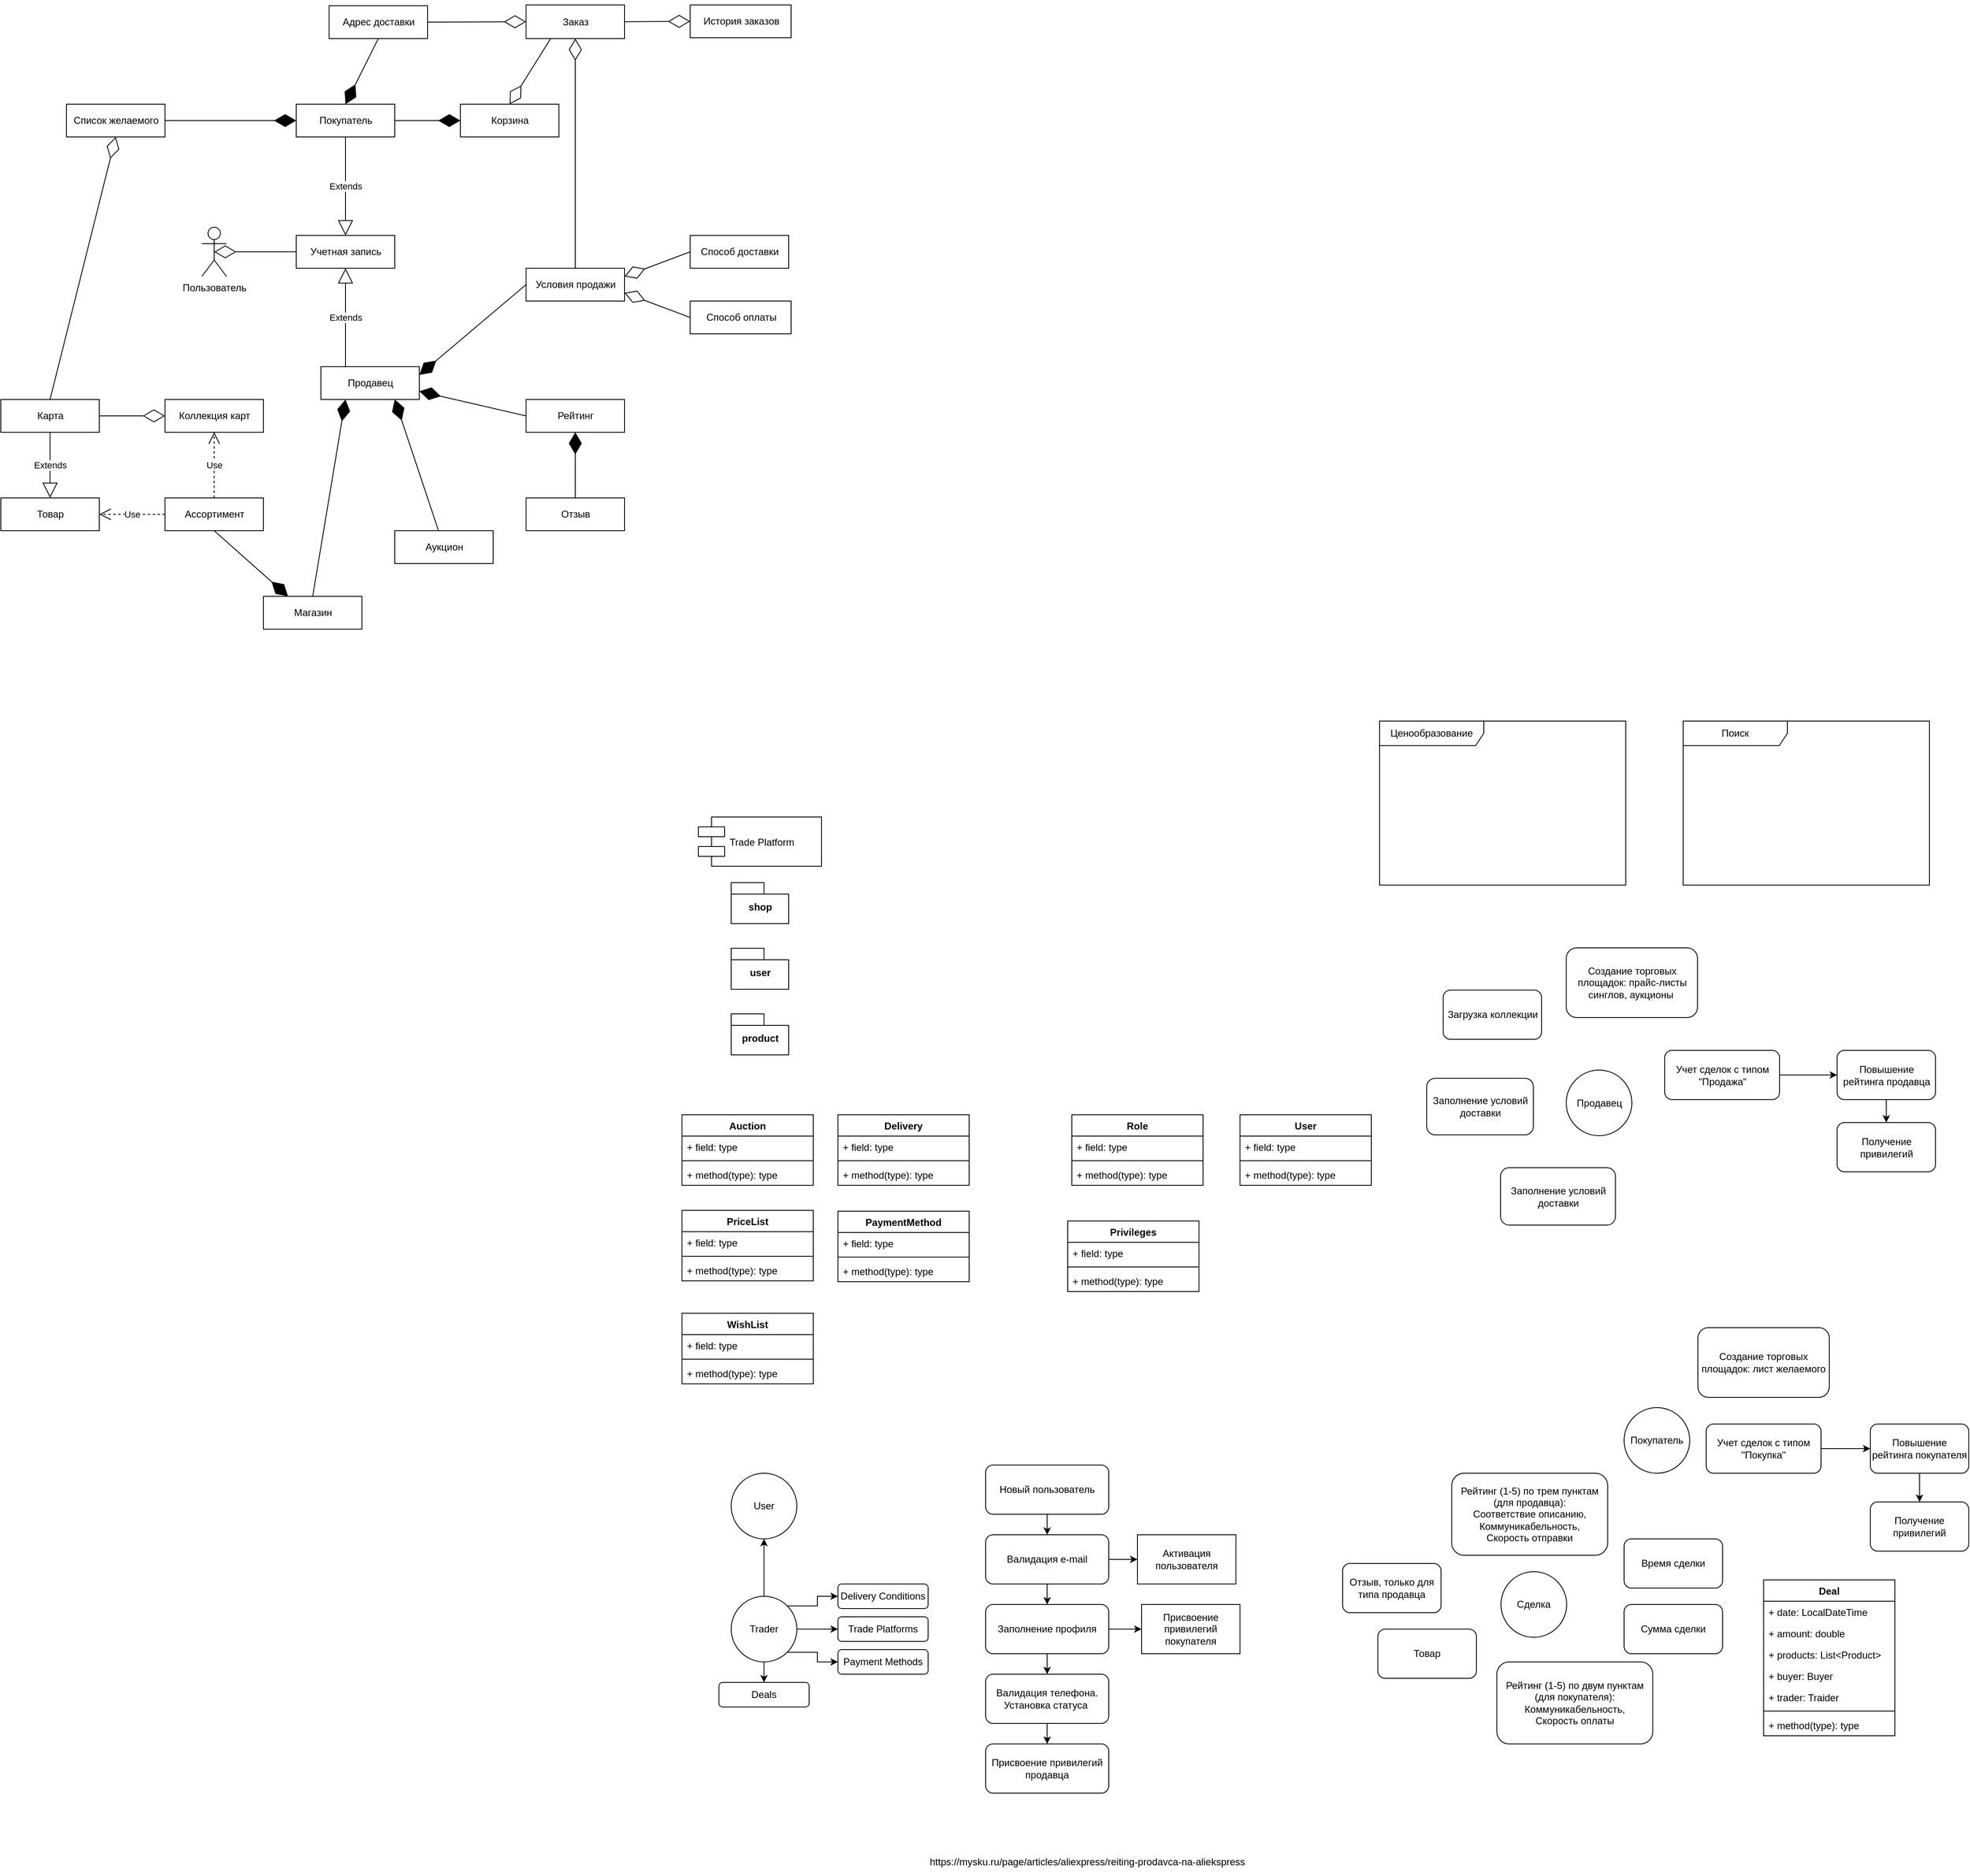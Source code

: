 <mxfile version="12.1.9" type="github" pages="1">
  <diagram id="vM7v3gxjcFjn_N_5kzUM" name="Page-1">
    <mxGraphModel dx="1544" dy="1598" grid="1" gridSize="10" guides="1" tooltips="1" connect="1" arrows="1" fold="1" page="1" pageScale="1" pageWidth="827" pageHeight="1169" math="0" shadow="0">
      <root>
        <mxCell id="0"/>
        <mxCell id="1" parent="0"/>
        <mxCell id="6wiYN5Q8gl2GRwLk0qh4-47" style="edgeStyle=orthogonalEdgeStyle;rounded=0;orthogonalLoop=1;jettySize=auto;html=1;entryX=0.5;entryY=1;entryDx=0;entryDy=0;" parent="1" source="6wiYN5Q8gl2GRwLk0qh4-46" target="6wiYN5Q8gl2GRwLk0qh4-45" edge="1">
          <mxGeometry relative="1" as="geometry"/>
        </mxCell>
        <mxCell id="6wiYN5Q8gl2GRwLk0qh4-53" style="edgeStyle=orthogonalEdgeStyle;rounded=0;orthogonalLoop=1;jettySize=auto;html=1;exitX=1;exitY=0;exitDx=0;exitDy=0;" parent="1" source="6wiYN5Q8gl2GRwLk0qh4-46" target="6wiYN5Q8gl2GRwLk0qh4-50" edge="1">
          <mxGeometry relative="1" as="geometry"/>
        </mxCell>
        <mxCell id="6wiYN5Q8gl2GRwLk0qh4-54" style="edgeStyle=orthogonalEdgeStyle;rounded=0;orthogonalLoop=1;jettySize=auto;html=1;exitX=1;exitY=0.5;exitDx=0;exitDy=0;" parent="1" source="6wiYN5Q8gl2GRwLk0qh4-46" target="6wiYN5Q8gl2GRwLk0qh4-49" edge="1">
          <mxGeometry relative="1" as="geometry"/>
        </mxCell>
        <mxCell id="6wiYN5Q8gl2GRwLk0qh4-55" style="edgeStyle=orthogonalEdgeStyle;rounded=0;orthogonalLoop=1;jettySize=auto;html=1;exitX=1;exitY=1;exitDx=0;exitDy=0;" parent="1" source="6wiYN5Q8gl2GRwLk0qh4-46" target="6wiYN5Q8gl2GRwLk0qh4-51" edge="1">
          <mxGeometry relative="1" as="geometry"/>
        </mxCell>
        <mxCell id="6wiYN5Q8gl2GRwLk0qh4-56" style="edgeStyle=orthogonalEdgeStyle;rounded=0;orthogonalLoop=1;jettySize=auto;html=1;entryX=0.5;entryY=0;entryDx=0;entryDy=0;" parent="1" source="6wiYN5Q8gl2GRwLk0qh4-46" target="6wiYN5Q8gl2GRwLk0qh4-48" edge="1">
          <mxGeometry relative="1" as="geometry"/>
        </mxCell>
        <mxCell id="6wiYN5Q8gl2GRwLk0qh4-46" value="Trader" style="ellipse;whiteSpace=wrap;html=1;aspect=fixed;" parent="1" vertex="1">
          <mxGeometry x="80" y="790" width="80" height="80" as="geometry"/>
        </mxCell>
        <mxCell id="6wiYN5Q8gl2GRwLk0qh4-1" value="Trade Platform" style="shape=component;align=left;spacingLeft=36;" parent="1" vertex="1">
          <mxGeometry x="40" y="-160" width="150" height="60" as="geometry"/>
        </mxCell>
        <mxCell id="6wiYN5Q8gl2GRwLk0qh4-2" value="shop" style="shape=folder;fontStyle=1;spacingTop=10;tabWidth=40;tabHeight=14;tabPosition=left;html=1;" parent="1" vertex="1">
          <mxGeometry x="80" y="-80" width="70" height="50" as="geometry"/>
        </mxCell>
        <mxCell id="6wiYN5Q8gl2GRwLk0qh4-3" value="PriceList" style="swimlane;fontStyle=1;align=center;verticalAlign=top;childLayout=stackLayout;horizontal=1;startSize=26;horizontalStack=0;resizeParent=1;resizeParentMax=0;resizeLast=0;collapsible=1;marginBottom=0;" parent="1" vertex="1">
          <mxGeometry x="20" y="319.5" width="160" height="86" as="geometry"/>
        </mxCell>
        <mxCell id="6wiYN5Q8gl2GRwLk0qh4-4" value="+ field: type" style="text;strokeColor=none;fillColor=none;align=left;verticalAlign=top;spacingLeft=4;spacingRight=4;overflow=hidden;rotatable=0;points=[[0,0.5],[1,0.5]];portConstraint=eastwest;" parent="6wiYN5Q8gl2GRwLk0qh4-3" vertex="1">
          <mxGeometry y="26" width="160" height="26" as="geometry"/>
        </mxCell>
        <mxCell id="6wiYN5Q8gl2GRwLk0qh4-5" value="" style="line;strokeWidth=1;fillColor=none;align=left;verticalAlign=middle;spacingTop=-1;spacingLeft=3;spacingRight=3;rotatable=0;labelPosition=right;points=[];portConstraint=eastwest;" parent="6wiYN5Q8gl2GRwLk0qh4-3" vertex="1">
          <mxGeometry y="52" width="160" height="8" as="geometry"/>
        </mxCell>
        <mxCell id="6wiYN5Q8gl2GRwLk0qh4-6" value="+ method(type): type" style="text;strokeColor=none;fillColor=none;align=left;verticalAlign=top;spacingLeft=4;spacingRight=4;overflow=hidden;rotatable=0;points=[[0,0.5],[1,0.5]];portConstraint=eastwest;" parent="6wiYN5Q8gl2GRwLk0qh4-3" vertex="1">
          <mxGeometry y="60" width="160" height="26" as="geometry"/>
        </mxCell>
        <mxCell id="6wiYN5Q8gl2GRwLk0qh4-7" value="Auction" style="swimlane;fontStyle=1;align=center;verticalAlign=top;childLayout=stackLayout;horizontal=1;startSize=26;horizontalStack=0;resizeParent=1;resizeParentMax=0;resizeLast=0;collapsible=1;marginBottom=0;" parent="1" vertex="1">
          <mxGeometry x="20" y="203" width="160" height="86" as="geometry"/>
        </mxCell>
        <mxCell id="6wiYN5Q8gl2GRwLk0qh4-8" value="+ field: type" style="text;strokeColor=none;fillColor=none;align=left;verticalAlign=top;spacingLeft=4;spacingRight=4;overflow=hidden;rotatable=0;points=[[0,0.5],[1,0.5]];portConstraint=eastwest;" parent="6wiYN5Q8gl2GRwLk0qh4-7" vertex="1">
          <mxGeometry y="26" width="160" height="26" as="geometry"/>
        </mxCell>
        <mxCell id="6wiYN5Q8gl2GRwLk0qh4-9" value="" style="line;strokeWidth=1;fillColor=none;align=left;verticalAlign=middle;spacingTop=-1;spacingLeft=3;spacingRight=3;rotatable=0;labelPosition=right;points=[];portConstraint=eastwest;" parent="6wiYN5Q8gl2GRwLk0qh4-7" vertex="1">
          <mxGeometry y="52" width="160" height="8" as="geometry"/>
        </mxCell>
        <mxCell id="6wiYN5Q8gl2GRwLk0qh4-10" value="+ method(type): type" style="text;strokeColor=none;fillColor=none;align=left;verticalAlign=top;spacingLeft=4;spacingRight=4;overflow=hidden;rotatable=0;points=[[0,0.5],[1,0.5]];portConstraint=eastwest;" parent="6wiYN5Q8gl2GRwLk0qh4-7" vertex="1">
          <mxGeometry y="60" width="160" height="26" as="geometry"/>
        </mxCell>
        <mxCell id="6wiYN5Q8gl2GRwLk0qh4-11" value="Delivery" style="swimlane;fontStyle=1;align=center;verticalAlign=top;childLayout=stackLayout;horizontal=1;startSize=26;horizontalStack=0;resizeParent=1;resizeParentMax=0;resizeLast=0;collapsible=1;marginBottom=0;" parent="1" vertex="1">
          <mxGeometry x="210" y="203" width="160" height="86" as="geometry"/>
        </mxCell>
        <mxCell id="6wiYN5Q8gl2GRwLk0qh4-12" value="+ field: type" style="text;strokeColor=none;fillColor=none;align=left;verticalAlign=top;spacingLeft=4;spacingRight=4;overflow=hidden;rotatable=0;points=[[0,0.5],[1,0.5]];portConstraint=eastwest;" parent="6wiYN5Q8gl2GRwLk0qh4-11" vertex="1">
          <mxGeometry y="26" width="160" height="26" as="geometry"/>
        </mxCell>
        <mxCell id="6wiYN5Q8gl2GRwLk0qh4-13" value="" style="line;strokeWidth=1;fillColor=none;align=left;verticalAlign=middle;spacingTop=-1;spacingLeft=3;spacingRight=3;rotatable=0;labelPosition=right;points=[];portConstraint=eastwest;" parent="6wiYN5Q8gl2GRwLk0qh4-11" vertex="1">
          <mxGeometry y="52" width="160" height="8" as="geometry"/>
        </mxCell>
        <mxCell id="6wiYN5Q8gl2GRwLk0qh4-14" value="+ method(type): type" style="text;strokeColor=none;fillColor=none;align=left;verticalAlign=top;spacingLeft=4;spacingRight=4;overflow=hidden;rotatable=0;points=[[0,0.5],[1,0.5]];portConstraint=eastwest;" parent="6wiYN5Q8gl2GRwLk0qh4-11" vertex="1">
          <mxGeometry y="60" width="160" height="26" as="geometry"/>
        </mxCell>
        <mxCell id="6wiYN5Q8gl2GRwLk0qh4-15" value="user" style="shape=folder;fontStyle=1;spacingTop=10;tabWidth=40;tabHeight=14;tabPosition=left;html=1;" parent="1" vertex="1">
          <mxGeometry x="80" width="70" height="50" as="geometry"/>
        </mxCell>
        <mxCell id="6wiYN5Q8gl2GRwLk0qh4-16" value="Role" style="swimlane;fontStyle=1;align=center;verticalAlign=top;childLayout=stackLayout;horizontal=1;startSize=26;horizontalStack=0;resizeParent=1;resizeParentMax=0;resizeLast=0;collapsible=1;marginBottom=0;" parent="1" vertex="1">
          <mxGeometry x="495" y="203" width="160" height="86" as="geometry"/>
        </mxCell>
        <mxCell id="6wiYN5Q8gl2GRwLk0qh4-17" value="+ field: type" style="text;strokeColor=none;fillColor=none;align=left;verticalAlign=top;spacingLeft=4;spacingRight=4;overflow=hidden;rotatable=0;points=[[0,0.5],[1,0.5]];portConstraint=eastwest;" parent="6wiYN5Q8gl2GRwLk0qh4-16" vertex="1">
          <mxGeometry y="26" width="160" height="26" as="geometry"/>
        </mxCell>
        <mxCell id="6wiYN5Q8gl2GRwLk0qh4-18" value="" style="line;strokeWidth=1;fillColor=none;align=left;verticalAlign=middle;spacingTop=-1;spacingLeft=3;spacingRight=3;rotatable=0;labelPosition=right;points=[];portConstraint=eastwest;" parent="6wiYN5Q8gl2GRwLk0qh4-16" vertex="1">
          <mxGeometry y="52" width="160" height="8" as="geometry"/>
        </mxCell>
        <mxCell id="6wiYN5Q8gl2GRwLk0qh4-19" value="+ method(type): type" style="text;strokeColor=none;fillColor=none;align=left;verticalAlign=top;spacingLeft=4;spacingRight=4;overflow=hidden;rotatable=0;points=[[0,0.5],[1,0.5]];portConstraint=eastwest;" parent="6wiYN5Q8gl2GRwLk0qh4-16" vertex="1">
          <mxGeometry y="60" width="160" height="26" as="geometry"/>
        </mxCell>
        <mxCell id="6wiYN5Q8gl2GRwLk0qh4-20" value="User" style="swimlane;fontStyle=1;align=center;verticalAlign=top;childLayout=stackLayout;horizontal=1;startSize=26;horizontalStack=0;resizeParent=1;resizeParentMax=0;resizeLast=0;collapsible=1;marginBottom=0;" parent="1" vertex="1">
          <mxGeometry x="700" y="203" width="160" height="86" as="geometry"/>
        </mxCell>
        <mxCell id="6wiYN5Q8gl2GRwLk0qh4-21" value="+ field: type" style="text;strokeColor=none;fillColor=none;align=left;verticalAlign=top;spacingLeft=4;spacingRight=4;overflow=hidden;rotatable=0;points=[[0,0.5],[1,0.5]];portConstraint=eastwest;" parent="6wiYN5Q8gl2GRwLk0qh4-20" vertex="1">
          <mxGeometry y="26" width="160" height="26" as="geometry"/>
        </mxCell>
        <mxCell id="6wiYN5Q8gl2GRwLk0qh4-22" value="" style="line;strokeWidth=1;fillColor=none;align=left;verticalAlign=middle;spacingTop=-1;spacingLeft=3;spacingRight=3;rotatable=0;labelPosition=right;points=[];portConstraint=eastwest;" parent="6wiYN5Q8gl2GRwLk0qh4-20" vertex="1">
          <mxGeometry y="52" width="160" height="8" as="geometry"/>
        </mxCell>
        <mxCell id="6wiYN5Q8gl2GRwLk0qh4-23" value="+ method(type): type" style="text;strokeColor=none;fillColor=none;align=left;verticalAlign=top;spacingLeft=4;spacingRight=4;overflow=hidden;rotatable=0;points=[[0,0.5],[1,0.5]];portConstraint=eastwest;" parent="6wiYN5Q8gl2GRwLk0qh4-20" vertex="1">
          <mxGeometry y="60" width="160" height="26" as="geometry"/>
        </mxCell>
        <mxCell id="6wiYN5Q8gl2GRwLk0qh4-27" value="Privileges" style="swimlane;fontStyle=1;align=center;verticalAlign=top;childLayout=stackLayout;horizontal=1;startSize=26;horizontalStack=0;resizeParent=1;resizeParentMax=0;resizeLast=0;collapsible=1;marginBottom=0;" parent="1" vertex="1">
          <mxGeometry x="490" y="332.5" width="160" height="86" as="geometry"/>
        </mxCell>
        <mxCell id="6wiYN5Q8gl2GRwLk0qh4-28" value="+ field: type" style="text;strokeColor=none;fillColor=none;align=left;verticalAlign=top;spacingLeft=4;spacingRight=4;overflow=hidden;rotatable=0;points=[[0,0.5],[1,0.5]];portConstraint=eastwest;" parent="6wiYN5Q8gl2GRwLk0qh4-27" vertex="1">
          <mxGeometry y="26" width="160" height="26" as="geometry"/>
        </mxCell>
        <mxCell id="6wiYN5Q8gl2GRwLk0qh4-29" value="" style="line;strokeWidth=1;fillColor=none;align=left;verticalAlign=middle;spacingTop=-1;spacingLeft=3;spacingRight=3;rotatable=0;labelPosition=right;points=[];portConstraint=eastwest;" parent="6wiYN5Q8gl2GRwLk0qh4-27" vertex="1">
          <mxGeometry y="52" width="160" height="8" as="geometry"/>
        </mxCell>
        <mxCell id="6wiYN5Q8gl2GRwLk0qh4-30" value="+ method(type): type" style="text;strokeColor=none;fillColor=none;align=left;verticalAlign=top;spacingLeft=4;spacingRight=4;overflow=hidden;rotatable=0;points=[[0,0.5],[1,0.5]];portConstraint=eastwest;" parent="6wiYN5Q8gl2GRwLk0qh4-27" vertex="1">
          <mxGeometry y="60" width="160" height="26" as="geometry"/>
        </mxCell>
        <mxCell id="6wiYN5Q8gl2GRwLk0qh4-31" value="product" style="shape=folder;fontStyle=1;spacingTop=10;tabWidth=40;tabHeight=14;tabPosition=left;html=1;" parent="1" vertex="1">
          <mxGeometry x="80" y="80" width="70" height="50" as="geometry"/>
        </mxCell>
        <mxCell id="6wiYN5Q8gl2GRwLk0qh4-32" value="PaymentMethod" style="swimlane;fontStyle=1;align=center;verticalAlign=top;childLayout=stackLayout;horizontal=1;startSize=26;horizontalStack=0;resizeParent=1;resizeParentMax=0;resizeLast=0;collapsible=1;marginBottom=0;" parent="1" vertex="1">
          <mxGeometry x="210" y="320.5" width="160" height="86" as="geometry"/>
        </mxCell>
        <mxCell id="6wiYN5Q8gl2GRwLk0qh4-33" value="+ field: type" style="text;strokeColor=none;fillColor=none;align=left;verticalAlign=top;spacingLeft=4;spacingRight=4;overflow=hidden;rotatable=0;points=[[0,0.5],[1,0.5]];portConstraint=eastwest;" parent="6wiYN5Q8gl2GRwLk0qh4-32" vertex="1">
          <mxGeometry y="26" width="160" height="26" as="geometry"/>
        </mxCell>
        <mxCell id="6wiYN5Q8gl2GRwLk0qh4-34" value="" style="line;strokeWidth=1;fillColor=none;align=left;verticalAlign=middle;spacingTop=-1;spacingLeft=3;spacingRight=3;rotatable=0;labelPosition=right;points=[];portConstraint=eastwest;" parent="6wiYN5Q8gl2GRwLk0qh4-32" vertex="1">
          <mxGeometry y="52" width="160" height="8" as="geometry"/>
        </mxCell>
        <mxCell id="6wiYN5Q8gl2GRwLk0qh4-35" value="+ method(type): type" style="text;strokeColor=none;fillColor=none;align=left;verticalAlign=top;spacingLeft=4;spacingRight=4;overflow=hidden;rotatable=0;points=[[0,0.5],[1,0.5]];portConstraint=eastwest;" parent="6wiYN5Q8gl2GRwLk0qh4-32" vertex="1">
          <mxGeometry y="60" width="160" height="26" as="geometry"/>
        </mxCell>
        <mxCell id="6wiYN5Q8gl2GRwLk0qh4-41" value="WishList" style="swimlane;fontStyle=1;align=center;verticalAlign=top;childLayout=stackLayout;horizontal=1;startSize=26;horizontalStack=0;resizeParent=1;resizeParentMax=0;resizeLast=0;collapsible=1;marginBottom=0;" parent="1" vertex="1">
          <mxGeometry x="20" y="445" width="160" height="86" as="geometry"/>
        </mxCell>
        <mxCell id="6wiYN5Q8gl2GRwLk0qh4-42" value="+ field: type" style="text;strokeColor=none;fillColor=none;align=left;verticalAlign=top;spacingLeft=4;spacingRight=4;overflow=hidden;rotatable=0;points=[[0,0.5],[1,0.5]];portConstraint=eastwest;" parent="6wiYN5Q8gl2GRwLk0qh4-41" vertex="1">
          <mxGeometry y="26" width="160" height="26" as="geometry"/>
        </mxCell>
        <mxCell id="6wiYN5Q8gl2GRwLk0qh4-43" value="" style="line;strokeWidth=1;fillColor=none;align=left;verticalAlign=middle;spacingTop=-1;spacingLeft=3;spacingRight=3;rotatable=0;labelPosition=right;points=[];portConstraint=eastwest;" parent="6wiYN5Q8gl2GRwLk0qh4-41" vertex="1">
          <mxGeometry y="52" width="160" height="8" as="geometry"/>
        </mxCell>
        <mxCell id="6wiYN5Q8gl2GRwLk0qh4-44" value="+ method(type): type" style="text;strokeColor=none;fillColor=none;align=left;verticalAlign=top;spacingLeft=4;spacingRight=4;overflow=hidden;rotatable=0;points=[[0,0.5],[1,0.5]];portConstraint=eastwest;" parent="6wiYN5Q8gl2GRwLk0qh4-41" vertex="1">
          <mxGeometry y="60" width="160" height="26" as="geometry"/>
        </mxCell>
        <mxCell id="6wiYN5Q8gl2GRwLk0qh4-45" value="User" style="ellipse;whiteSpace=wrap;html=1;aspect=fixed;" parent="1" vertex="1">
          <mxGeometry x="80" y="640" width="80" height="80" as="geometry"/>
        </mxCell>
        <mxCell id="6wiYN5Q8gl2GRwLk0qh4-48" value="Deals" style="rounded=1;whiteSpace=wrap;html=1;" parent="1" vertex="1">
          <mxGeometry x="65" y="895" width="110" height="30" as="geometry"/>
        </mxCell>
        <mxCell id="6wiYN5Q8gl2GRwLk0qh4-49" value="Trade Platforms" style="rounded=1;whiteSpace=wrap;html=1;" parent="1" vertex="1">
          <mxGeometry x="210" y="815" width="110" height="30" as="geometry"/>
        </mxCell>
        <mxCell id="6wiYN5Q8gl2GRwLk0qh4-50" value="Delivery Conditions" style="rounded=1;whiteSpace=wrap;html=1;" parent="1" vertex="1">
          <mxGeometry x="210" y="775" width="110" height="30" as="geometry"/>
        </mxCell>
        <mxCell id="6wiYN5Q8gl2GRwLk0qh4-51" value="Payment Methods" style="rounded=1;whiteSpace=wrap;html=1;" parent="1" vertex="1">
          <mxGeometry x="210" y="855" width="110" height="30" as="geometry"/>
        </mxCell>
        <mxCell id="6wiYN5Q8gl2GRwLk0qh4-69" style="edgeStyle=orthogonalEdgeStyle;rounded=0;orthogonalLoop=1;jettySize=auto;html=1;entryX=0.5;entryY=0;entryDx=0;entryDy=0;" parent="1" source="6wiYN5Q8gl2GRwLk0qh4-63" target="6wiYN5Q8gl2GRwLk0qh4-66" edge="1">
          <mxGeometry relative="1" as="geometry"/>
        </mxCell>
        <mxCell id="6wiYN5Q8gl2GRwLk0qh4-63" value="Новый&amp;nbsp;пользователь" style="rounded=1;whiteSpace=wrap;html=1;" parent="1" vertex="1">
          <mxGeometry x="390" y="630" width="150" height="60" as="geometry"/>
        </mxCell>
        <mxCell id="6wiYN5Q8gl2GRwLk0qh4-71" style="edgeStyle=orthogonalEdgeStyle;rounded=0;orthogonalLoop=1;jettySize=auto;html=1;entryX=0.5;entryY=0;entryDx=0;entryDy=0;" parent="1" source="6wiYN5Q8gl2GRwLk0qh4-64" target="6wiYN5Q8gl2GRwLk0qh4-65" edge="1">
          <mxGeometry relative="1" as="geometry"/>
        </mxCell>
        <mxCell id="6wiYN5Q8gl2GRwLk0qh4-75" style="edgeStyle=orthogonalEdgeStyle;rounded=0;orthogonalLoop=1;jettySize=auto;html=1;entryX=0;entryY=0.5;entryDx=0;entryDy=0;" parent="1" source="6wiYN5Q8gl2GRwLk0qh4-64" target="6wiYN5Q8gl2GRwLk0qh4-74" edge="1">
          <mxGeometry relative="1" as="geometry"/>
        </mxCell>
        <mxCell id="6wiYN5Q8gl2GRwLk0qh4-64" value="Заполнение профиля" style="rounded=1;whiteSpace=wrap;html=1;" parent="1" vertex="1">
          <mxGeometry x="390" y="800" width="150" height="60" as="geometry"/>
        </mxCell>
        <mxCell id="6wiYN5Q8gl2GRwLk0qh4-76" style="edgeStyle=orthogonalEdgeStyle;rounded=0;orthogonalLoop=1;jettySize=auto;html=1;entryX=0.5;entryY=0;entryDx=0;entryDy=0;" parent="1" source="6wiYN5Q8gl2GRwLk0qh4-65" target="6wiYN5Q8gl2GRwLk0qh4-72" edge="1">
          <mxGeometry relative="1" as="geometry"/>
        </mxCell>
        <mxCell id="6wiYN5Q8gl2GRwLk0qh4-65" value="Валидация телефона. Установка статуса&amp;nbsp;" style="rounded=1;whiteSpace=wrap;html=1;" parent="1" vertex="1">
          <mxGeometry x="390" y="885" width="150" height="60" as="geometry"/>
        </mxCell>
        <mxCell id="6wiYN5Q8gl2GRwLk0qh4-68" style="edgeStyle=orthogonalEdgeStyle;rounded=0;orthogonalLoop=1;jettySize=auto;html=1;exitX=1;exitY=0.5;exitDx=0;exitDy=0;entryX=0;entryY=0.5;entryDx=0;entryDy=0;" parent="1" source="6wiYN5Q8gl2GRwLk0qh4-66" target="6wiYN5Q8gl2GRwLk0qh4-67" edge="1">
          <mxGeometry relative="1" as="geometry"/>
        </mxCell>
        <mxCell id="6wiYN5Q8gl2GRwLk0qh4-70" style="edgeStyle=orthogonalEdgeStyle;rounded=0;orthogonalLoop=1;jettySize=auto;html=1;entryX=0.5;entryY=0;entryDx=0;entryDy=0;" parent="1" source="6wiYN5Q8gl2GRwLk0qh4-66" target="6wiYN5Q8gl2GRwLk0qh4-64" edge="1">
          <mxGeometry relative="1" as="geometry"/>
        </mxCell>
        <mxCell id="6wiYN5Q8gl2GRwLk0qh4-66" value="Валидация e-mail" style="rounded=1;whiteSpace=wrap;html=1;" parent="1" vertex="1">
          <mxGeometry x="390" y="715" width="150" height="60" as="geometry"/>
        </mxCell>
        <mxCell id="6wiYN5Q8gl2GRwLk0qh4-67" value="Активация пользователя" style="rounded=0;whiteSpace=wrap;html=1;" parent="1" vertex="1">
          <mxGeometry x="575" y="715" width="120" height="60" as="geometry"/>
        </mxCell>
        <mxCell id="6wiYN5Q8gl2GRwLk0qh4-72" value="Присвоение привилегий продавца" style="rounded=1;whiteSpace=wrap;html=1;" parent="1" vertex="1">
          <mxGeometry x="390" y="970" width="150" height="60" as="geometry"/>
        </mxCell>
        <mxCell id="6wiYN5Q8gl2GRwLk0qh4-74" value="&lt;span style=&quot;white-space: normal&quot;&gt;Присвоение привилегий покупателя&lt;/span&gt;" style="rounded=0;whiteSpace=wrap;html=1;" parent="1" vertex="1">
          <mxGeometry x="580" y="800" width="120" height="60" as="geometry"/>
        </mxCell>
        <mxCell id="6wiYN5Q8gl2GRwLk0qh4-78" value="Создание торговых площадок: прайс-листы синглов, аукционы&amp;nbsp;" style="rounded=1;whiteSpace=wrap;html=1;" parent="1" vertex="1">
          <mxGeometry x="1097.5" y="-0.5" width="160" height="85" as="geometry"/>
        </mxCell>
        <mxCell id="6wiYN5Q8gl2GRwLk0qh4-79" value="Загрузка коллекции" style="rounded=1;whiteSpace=wrap;html=1;" parent="1" vertex="1">
          <mxGeometry x="947.5" y="51" width="120" height="60" as="geometry"/>
        </mxCell>
        <mxCell id="6wiYN5Q8gl2GRwLk0qh4-82" style="edgeStyle=orthogonalEdgeStyle;rounded=0;orthogonalLoop=1;jettySize=auto;html=1;entryX=0;entryY=0.5;entryDx=0;entryDy=0;" parent="1" source="6wiYN5Q8gl2GRwLk0qh4-80" target="6wiYN5Q8gl2GRwLk0qh4-81" edge="1">
          <mxGeometry relative="1" as="geometry"/>
        </mxCell>
        <mxCell id="6wiYN5Q8gl2GRwLk0qh4-80" value="Учет сделок с типом &quot;Продажа&quot;" style="rounded=1;whiteSpace=wrap;html=1;" parent="1" vertex="1">
          <mxGeometry x="1217.5" y="124.5" width="140" height="60" as="geometry"/>
        </mxCell>
        <mxCell id="6wiYN5Q8gl2GRwLk0qh4-93" style="edgeStyle=orthogonalEdgeStyle;rounded=0;orthogonalLoop=1;jettySize=auto;html=1;entryX=0.5;entryY=0;entryDx=0;entryDy=0;" parent="1" source="6wiYN5Q8gl2GRwLk0qh4-81" target="6wiYN5Q8gl2GRwLk0qh4-91" edge="1">
          <mxGeometry relative="1" as="geometry"/>
        </mxCell>
        <mxCell id="6wiYN5Q8gl2GRwLk0qh4-81" value="Повышение рейтинга продавца" style="rounded=1;whiteSpace=wrap;html=1;" parent="1" vertex="1">
          <mxGeometry x="1427.5" y="124.5" width="120" height="60" as="geometry"/>
        </mxCell>
        <mxCell id="6wiYN5Q8gl2GRwLk0qh4-83" value="Заполнение условий доставки" style="rounded=1;whiteSpace=wrap;html=1;" parent="1" vertex="1">
          <mxGeometry x="927.5" y="158.5" width="130" height="69" as="geometry"/>
        </mxCell>
        <mxCell id="6wiYN5Q8gl2GRwLk0qh4-84" value="Заполнение условий доставки" style="rounded=1;whiteSpace=wrap;html=1;" parent="1" vertex="1">
          <mxGeometry x="1017.5" y="267.5" width="140" height="70" as="geometry"/>
        </mxCell>
        <mxCell id="6wiYN5Q8gl2GRwLk0qh4-85" value="&lt;span style=&quot;white-space: normal&quot;&gt;Продавец&lt;/span&gt;" style="ellipse;whiteSpace=wrap;html=1;aspect=fixed;" parent="1" vertex="1">
          <mxGeometry x="1097.5" y="148.5" width="80" height="80" as="geometry"/>
        </mxCell>
        <mxCell id="6wiYN5Q8gl2GRwLk0qh4-86" value="Покупатель" style="ellipse;whiteSpace=wrap;html=1;aspect=fixed;" parent="1" vertex="1">
          <mxGeometry x="1168" y="560" width="80" height="80" as="geometry"/>
        </mxCell>
        <mxCell id="6wiYN5Q8gl2GRwLk0qh4-87" value="Создание торговых площадок: лист желаемого" style="rounded=1;whiteSpace=wrap;html=1;" parent="1" vertex="1">
          <mxGeometry x="1258" y="462.5" width="160" height="85" as="geometry"/>
        </mxCell>
        <mxCell id="6wiYN5Q8gl2GRwLk0qh4-90" style="edgeStyle=orthogonalEdgeStyle;rounded=0;orthogonalLoop=1;jettySize=auto;html=1;entryX=0;entryY=0.5;entryDx=0;entryDy=0;" parent="1" source="6wiYN5Q8gl2GRwLk0qh4-88" target="6wiYN5Q8gl2GRwLk0qh4-89" edge="1">
          <mxGeometry relative="1" as="geometry"/>
        </mxCell>
        <mxCell id="6wiYN5Q8gl2GRwLk0qh4-88" value="Учет сделок с типом &quot;Покупка&quot;" style="rounded=1;whiteSpace=wrap;html=1;" parent="1" vertex="1">
          <mxGeometry x="1268" y="580" width="140" height="60" as="geometry"/>
        </mxCell>
        <mxCell id="6wiYN5Q8gl2GRwLk0qh4-94" style="edgeStyle=orthogonalEdgeStyle;rounded=0;orthogonalLoop=1;jettySize=auto;html=1;entryX=0.5;entryY=0;entryDx=0;entryDy=0;" parent="1" source="6wiYN5Q8gl2GRwLk0qh4-89" target="6wiYN5Q8gl2GRwLk0qh4-92" edge="1">
          <mxGeometry relative="1" as="geometry"/>
        </mxCell>
        <mxCell id="6wiYN5Q8gl2GRwLk0qh4-89" value="Повышение рейтинга покупателя" style="rounded=1;whiteSpace=wrap;html=1;" parent="1" vertex="1">
          <mxGeometry x="1468" y="580" width="120" height="60" as="geometry"/>
        </mxCell>
        <mxCell id="6wiYN5Q8gl2GRwLk0qh4-91" value="Получение привилегий" style="rounded=1;whiteSpace=wrap;html=1;" parent="1" vertex="1">
          <mxGeometry x="1427.5" y="212.5" width="120" height="60" as="geometry"/>
        </mxCell>
        <mxCell id="6wiYN5Q8gl2GRwLk0qh4-92" value="Получение привилегий" style="rounded=1;whiteSpace=wrap;html=1;" parent="1" vertex="1">
          <mxGeometry x="1468" y="675" width="120" height="60" as="geometry"/>
        </mxCell>
        <mxCell id="6wiYN5Q8gl2GRwLk0qh4-99" value="Сделка" style="ellipse;whiteSpace=wrap;html=1;aspect=fixed;" parent="1" vertex="1">
          <mxGeometry x="1018" y="760" width="80" height="80" as="geometry"/>
        </mxCell>
        <mxCell id="6wiYN5Q8gl2GRwLk0qh4-100" value="Рейтинг (1-5) по трем пунктам&lt;br&gt;(для продавца):&lt;br&gt;Соответствие описанию,&lt;br&gt;Коммуникабельность,&lt;br&gt;Скорость отправки" style="rounded=1;whiteSpace=wrap;html=1;" parent="1" vertex="1">
          <mxGeometry x="958" y="640" width="190" height="100" as="geometry"/>
        </mxCell>
        <mxCell id="6wiYN5Q8gl2GRwLk0qh4-101" value="Время сделки" style="rounded=1;whiteSpace=wrap;html=1;" parent="1" vertex="1">
          <mxGeometry x="1168" y="720" width="120" height="60" as="geometry"/>
        </mxCell>
        <mxCell id="6wiYN5Q8gl2GRwLk0qh4-102" value="Сумма сделки" style="rounded=1;whiteSpace=wrap;html=1;" parent="1" vertex="1">
          <mxGeometry x="1168" y="800" width="120" height="60" as="geometry"/>
        </mxCell>
        <mxCell id="6wiYN5Q8gl2GRwLk0qh4-104" value="Рейтинг (1-5) по двум пунктам (для покупателя):&lt;br&gt;Коммуникабельность,&lt;br&gt;Скорость оплаты" style="rounded=1;whiteSpace=wrap;html=1;" parent="1" vertex="1">
          <mxGeometry x="1013" y="870" width="190" height="100" as="geometry"/>
        </mxCell>
        <UserObject label="https://mysku.ru/page/articles/aliexpress/reiting-prodavca-na-aliekspress" link="https://mysku.ru/page/articles/aliexpress/reiting-prodavca-na-aliekspress" id="6wiYN5Q8gl2GRwLk0qh4-105">
          <mxCell style="text;html=1;" parent="1" vertex="1">
            <mxGeometry x="320" y="1100" width="410" height="30" as="geometry"/>
          </mxCell>
        </UserObject>
        <mxCell id="6wiYN5Q8gl2GRwLk0qh4-107" value="Отзыв, только для типа продавца" style="rounded=1;whiteSpace=wrap;html=1;" parent="1" vertex="1">
          <mxGeometry x="825" y="750" width="120" height="60" as="geometry"/>
        </mxCell>
        <mxCell id="6wiYN5Q8gl2GRwLk0qh4-119" value="Deal" style="swimlane;fontStyle=1;align=center;verticalAlign=top;childLayout=stackLayout;horizontal=1;startSize=26;horizontalStack=0;resizeParent=1;resizeParentMax=0;resizeLast=0;collapsible=1;marginBottom=0;" parent="1" vertex="1">
          <mxGeometry x="1338" y="770" width="160" height="190" as="geometry"/>
        </mxCell>
        <mxCell id="6wiYN5Q8gl2GRwLk0qh4-120" value="+ date: LocalDateTime" style="text;strokeColor=none;fillColor=none;align=left;verticalAlign=top;spacingLeft=4;spacingRight=4;overflow=hidden;rotatable=0;points=[[0,0.5],[1,0.5]];portConstraint=eastwest;" parent="6wiYN5Q8gl2GRwLk0qh4-119" vertex="1">
          <mxGeometry y="26" width="160" height="26" as="geometry"/>
        </mxCell>
        <mxCell id="6wiYN5Q8gl2GRwLk0qh4-126" value="+ amount: double" style="text;strokeColor=none;fillColor=none;align=left;verticalAlign=top;spacingLeft=4;spacingRight=4;overflow=hidden;rotatable=0;points=[[0,0.5],[1,0.5]];portConstraint=eastwest;" parent="6wiYN5Q8gl2GRwLk0qh4-119" vertex="1">
          <mxGeometry y="52" width="160" height="26" as="geometry"/>
        </mxCell>
        <mxCell id="6wiYN5Q8gl2GRwLk0qh4-125" value="+ products: List&lt;Product&gt;" style="text;strokeColor=none;fillColor=none;align=left;verticalAlign=top;spacingLeft=4;spacingRight=4;overflow=hidden;rotatable=0;points=[[0,0.5],[1,0.5]];portConstraint=eastwest;" parent="6wiYN5Q8gl2GRwLk0qh4-119" vertex="1">
          <mxGeometry y="78" width="160" height="26" as="geometry"/>
        </mxCell>
        <mxCell id="6wiYN5Q8gl2GRwLk0qh4-132" value="+ buyer: Buyer" style="text;strokeColor=none;fillColor=none;align=left;verticalAlign=top;spacingLeft=4;spacingRight=4;overflow=hidden;rotatable=0;points=[[0,0.5],[1,0.5]];portConstraint=eastwest;" parent="6wiYN5Q8gl2GRwLk0qh4-119" vertex="1">
          <mxGeometry y="104" width="160" height="26" as="geometry"/>
        </mxCell>
        <mxCell id="6wiYN5Q8gl2GRwLk0qh4-131" value="+ trader: Traider" style="text;strokeColor=none;fillColor=none;align=left;verticalAlign=top;spacingLeft=4;spacingRight=4;overflow=hidden;rotatable=0;points=[[0,0.5],[1,0.5]];portConstraint=eastwest;" parent="6wiYN5Q8gl2GRwLk0qh4-119" vertex="1">
          <mxGeometry y="130" width="160" height="26" as="geometry"/>
        </mxCell>
        <mxCell id="6wiYN5Q8gl2GRwLk0qh4-121" value="" style="line;strokeWidth=1;fillColor=none;align=left;verticalAlign=middle;spacingTop=-1;spacingLeft=3;spacingRight=3;rotatable=0;labelPosition=right;points=[];portConstraint=eastwest;" parent="6wiYN5Q8gl2GRwLk0qh4-119" vertex="1">
          <mxGeometry y="156" width="160" height="8" as="geometry"/>
        </mxCell>
        <mxCell id="6wiYN5Q8gl2GRwLk0qh4-122" value="+ method(type): type" style="text;strokeColor=none;fillColor=none;align=left;verticalAlign=top;spacingLeft=4;spacingRight=4;overflow=hidden;rotatable=0;points=[[0,0.5],[1,0.5]];portConstraint=eastwest;" parent="6wiYN5Q8gl2GRwLk0qh4-119" vertex="1">
          <mxGeometry y="164" width="160" height="26" as="geometry"/>
        </mxCell>
        <mxCell id="6wiYN5Q8gl2GRwLk0qh4-130" value="Товар" style="rounded=1;whiteSpace=wrap;html=1;" parent="1" vertex="1">
          <mxGeometry x="868" y="830" width="120" height="60" as="geometry"/>
        </mxCell>
        <mxCell id="bihAvSJTtZpJmnDp6-8L-22" value="Ценообразование" style="shape=umlFrame;whiteSpace=wrap;html=1;width=127;height=30;" vertex="1" parent="1">
          <mxGeometry x="870" y="-277" width="300" height="200" as="geometry"/>
        </mxCell>
        <mxCell id="bihAvSJTtZpJmnDp6-8L-23" value="Поиск" style="shape=umlFrame;whiteSpace=wrap;html=1;width=127;height=30;" vertex="1" parent="1">
          <mxGeometry x="1240" y="-277" width="300" height="200" as="geometry"/>
        </mxCell>
        <mxCell id="bihAvSJTtZpJmnDp6-8L-56" value="" style="group;container=1;" vertex="1" connectable="0" parent="1">
          <mxGeometry x="-810" y="-1150" width="963" height="761" as="geometry">
            <mxRectangle x="-810" y="-1150" width="50" height="40" as="alternateBounds"/>
          </mxGeometry>
        </mxCell>
        <mxCell id="bihAvSJTtZpJmnDp6-8L-1" value="Учетная запись" style="html=1;" vertex="1" parent="bihAvSJTtZpJmnDp6-8L-56">
          <mxGeometry x="360" y="281" width="120" height="40" as="geometry"/>
        </mxCell>
        <mxCell id="bihAvSJTtZpJmnDp6-8L-2" value="Пользователь" style="shape=umlActor;verticalLabelPosition=bottom;labelBackgroundColor=#ffffff;verticalAlign=top;html=1;" vertex="1" parent="bihAvSJTtZpJmnDp6-8L-56">
          <mxGeometry x="245" y="271" width="30" height="60" as="geometry"/>
        </mxCell>
        <mxCell id="bihAvSJTtZpJmnDp6-8L-6" value="Продавец" style="html=1;" vertex="1" parent="bihAvSJTtZpJmnDp6-8L-56">
          <mxGeometry x="390" y="441" width="120" height="40" as="geometry"/>
        </mxCell>
        <mxCell id="bihAvSJTtZpJmnDp6-8L-7" value="Покупатель" style="html=1;" vertex="1" parent="bihAvSJTtZpJmnDp6-8L-56">
          <mxGeometry x="360" y="121" width="120" height="40" as="geometry"/>
        </mxCell>
        <mxCell id="bihAvSJTtZpJmnDp6-8L-8" value="Магазин" style="html=1;" vertex="1" parent="bihAvSJTtZpJmnDp6-8L-56">
          <mxGeometry x="320" y="721" width="120" height="40" as="geometry"/>
        </mxCell>
        <mxCell id="bihAvSJTtZpJmnDp6-8L-9" value="Аукцион" style="html=1;" vertex="1" parent="bihAvSJTtZpJmnDp6-8L-56">
          <mxGeometry x="480" y="641" width="120" height="40" as="geometry"/>
        </mxCell>
        <mxCell id="bihAvSJTtZpJmnDp6-8L-10" value="Рейтинг" style="html=1;" vertex="1" parent="bihAvSJTtZpJmnDp6-8L-56">
          <mxGeometry x="640" y="481" width="120" height="40" as="geometry"/>
        </mxCell>
        <mxCell id="bihAvSJTtZpJmnDp6-8L-11" value="Отзыв" style="html=1;" vertex="1" parent="bihAvSJTtZpJmnDp6-8L-56">
          <mxGeometry x="640" y="601" width="120" height="40" as="geometry"/>
        </mxCell>
        <mxCell id="bihAvSJTtZpJmnDp6-8L-12" value="Условия продажи" style="html=1;" vertex="1" parent="bihAvSJTtZpJmnDp6-8L-56">
          <mxGeometry x="640" y="321" width="120" height="40" as="geometry"/>
        </mxCell>
        <mxCell id="bihAvSJTtZpJmnDp6-8L-13" value="Коллекция карт" style="html=1;" vertex="1" parent="bihAvSJTtZpJmnDp6-8L-56">
          <mxGeometry x="200" y="481" width="120" height="40" as="geometry"/>
        </mxCell>
        <mxCell id="bihAvSJTtZpJmnDp6-8L-14" value="Ассортимент" style="html=1;" vertex="1" parent="bihAvSJTtZpJmnDp6-8L-56">
          <mxGeometry x="200" y="601" width="120" height="40" as="geometry"/>
        </mxCell>
        <mxCell id="bihAvSJTtZpJmnDp6-8L-15" value="Карта" style="html=1;" vertex="1" parent="bihAvSJTtZpJmnDp6-8L-56">
          <mxGeometry y="481" width="120" height="40" as="geometry"/>
        </mxCell>
        <mxCell id="bihAvSJTtZpJmnDp6-8L-16" value="Товар" style="html=1;" vertex="1" parent="bihAvSJTtZpJmnDp6-8L-56">
          <mxGeometry y="601" width="120" height="40" as="geometry"/>
        </mxCell>
        <mxCell id="bihAvSJTtZpJmnDp6-8L-17" value="Список желаемого" style="html=1;" vertex="1" parent="bihAvSJTtZpJmnDp6-8L-56">
          <mxGeometry x="80" y="121" width="120" height="40" as="geometry"/>
        </mxCell>
        <mxCell id="bihAvSJTtZpJmnDp6-8L-18" value="Адрес доставки" style="html=1;" vertex="1" parent="bihAvSJTtZpJmnDp6-8L-56">
          <mxGeometry x="400" y="1" width="120" height="40" as="geometry"/>
        </mxCell>
        <mxCell id="bihAvSJTtZpJmnDp6-8L-19" value="Заказ" style="html=1;" vertex="1" parent="bihAvSJTtZpJmnDp6-8L-56">
          <mxGeometry x="640" width="120" height="41" as="geometry"/>
        </mxCell>
        <mxCell id="bihAvSJTtZpJmnDp6-8L-20" value="История заказов" style="html=1;" vertex="1" parent="bihAvSJTtZpJmnDp6-8L-56">
          <mxGeometry x="840" width="123" height="40" as="geometry"/>
        </mxCell>
        <mxCell id="bihAvSJTtZpJmnDp6-8L-21" value="Способ оплаты" style="html=1;" vertex="1" parent="bihAvSJTtZpJmnDp6-8L-56">
          <mxGeometry x="840" y="361" width="123" height="40" as="geometry"/>
        </mxCell>
        <mxCell id="bihAvSJTtZpJmnDp6-8L-26" value="Extends" style="endArrow=block;endSize=16;endFill=0;html=1;exitX=0.5;exitY=1;exitDx=0;exitDy=0;" edge="1" parent="bihAvSJTtZpJmnDp6-8L-56" source="bihAvSJTtZpJmnDp6-8L-15" target="bihAvSJTtZpJmnDp6-8L-16">
          <mxGeometry width="160" relative="1" as="geometry">
            <mxPoint x="120" y="581" as="sourcePoint"/>
            <mxPoint x="280" y="581" as="targetPoint"/>
          </mxGeometry>
        </mxCell>
        <mxCell id="bihAvSJTtZpJmnDp6-8L-27" value="" style="endArrow=diamondThin;endFill=0;endSize=24;html=1;exitX=1;exitY=0.5;exitDx=0;exitDy=0;entryX=0;entryY=0.5;entryDx=0;entryDy=0;" edge="1" parent="bihAvSJTtZpJmnDp6-8L-56" source="bihAvSJTtZpJmnDp6-8L-15" target="bihAvSJTtZpJmnDp6-8L-13">
          <mxGeometry width="160" relative="1" as="geometry">
            <mxPoint x="240" y="381" as="sourcePoint"/>
            <mxPoint x="320" y="381" as="targetPoint"/>
          </mxGeometry>
        </mxCell>
        <mxCell id="bihAvSJTtZpJmnDp6-8L-28" value="" style="endArrow=diamondThin;endFill=0;endSize=24;html=1;entryX=0.5;entryY=1;entryDx=0;entryDy=0;exitX=0.5;exitY=0;exitDx=0;exitDy=0;" edge="1" parent="bihAvSJTtZpJmnDp6-8L-56" source="bihAvSJTtZpJmnDp6-8L-12" target="bihAvSJTtZpJmnDp6-8L-19">
          <mxGeometry width="160" relative="1" as="geometry">
            <mxPoint x="957" y="301" as="sourcePoint"/>
            <mxPoint x="1117" y="301" as="targetPoint"/>
          </mxGeometry>
        </mxCell>
        <mxCell id="bihAvSJTtZpJmnDp6-8L-29" value="Корзина" style="html=1;" vertex="1" parent="bihAvSJTtZpJmnDp6-8L-56">
          <mxGeometry x="560" y="121" width="120" height="40" as="geometry"/>
        </mxCell>
        <mxCell id="bihAvSJTtZpJmnDp6-8L-30" value="" style="endArrow=diamondThin;endFill=0;endSize=24;html=1;entryX=0.5;entryY=0;entryDx=0;entryDy=0;exitX=0.25;exitY=1;exitDx=0;exitDy=0;" edge="1" parent="bihAvSJTtZpJmnDp6-8L-56" source="bihAvSJTtZpJmnDp6-8L-19" target="bihAvSJTtZpJmnDp6-8L-29">
          <mxGeometry width="160" relative="1" as="geometry">
            <mxPoint x="907" y="191" as="sourcePoint"/>
            <mxPoint x="1167" y="161" as="targetPoint"/>
          </mxGeometry>
        </mxCell>
        <mxCell id="bihAvSJTtZpJmnDp6-8L-31" value="" style="endArrow=diamondThin;endFill=0;endSize=24;html=1;entryX=0;entryY=0.5;entryDx=0;entryDy=0;exitX=1;exitY=0.5;exitDx=0;exitDy=0;" edge="1" parent="bihAvSJTtZpJmnDp6-8L-56" source="bihAvSJTtZpJmnDp6-8L-19" target="bihAvSJTtZpJmnDp6-8L-20">
          <mxGeometry width="160" relative="1" as="geometry">
            <mxPoint x="917" y="181" as="sourcePoint"/>
            <mxPoint x="1167" y="191" as="targetPoint"/>
          </mxGeometry>
        </mxCell>
        <mxCell id="bihAvSJTtZpJmnDp6-8L-32" value="Способ доставки" style="html=1;" vertex="1" parent="bihAvSJTtZpJmnDp6-8L-56">
          <mxGeometry x="840" y="281" width="120" height="40" as="geometry"/>
        </mxCell>
        <mxCell id="bihAvSJTtZpJmnDp6-8L-33" value="" style="endArrow=diamondThin;endFill=0;endSize=24;html=1;exitX=0;exitY=0.5;exitDx=0;exitDy=0;entryX=1;entryY=0.25;entryDx=0;entryDy=0;" edge="1" parent="bihAvSJTtZpJmnDp6-8L-56" source="bihAvSJTtZpJmnDp6-8L-32" target="bihAvSJTtZpJmnDp6-8L-12">
          <mxGeometry width="160" relative="1" as="geometry">
            <mxPoint x="830" y="311" as="sourcePoint"/>
            <mxPoint x="990" y="311" as="targetPoint"/>
          </mxGeometry>
        </mxCell>
        <mxCell id="bihAvSJTtZpJmnDp6-8L-34" value="" style="endArrow=diamondThin;endFill=0;endSize=24;html=1;exitX=0;exitY=0.5;exitDx=0;exitDy=0;entryX=1;entryY=0.75;entryDx=0;entryDy=0;" edge="1" parent="bihAvSJTtZpJmnDp6-8L-56" source="bihAvSJTtZpJmnDp6-8L-21" target="bihAvSJTtZpJmnDp6-8L-12">
          <mxGeometry width="160" relative="1" as="geometry">
            <mxPoint x="870" y="271" as="sourcePoint"/>
            <mxPoint x="1030" y="271" as="targetPoint"/>
          </mxGeometry>
        </mxCell>
        <mxCell id="bihAvSJTtZpJmnDp6-8L-35" value="" style="endArrow=diamondThin;endFill=1;endSize=24;html=1;entryX=1;entryY=0.25;entryDx=0;entryDy=0;exitX=0;exitY=0.5;exitDx=0;exitDy=0;" edge="1" parent="bihAvSJTtZpJmnDp6-8L-56" source="bihAvSJTtZpJmnDp6-8L-12" target="bihAvSJTtZpJmnDp6-8L-6">
          <mxGeometry width="160" relative="1" as="geometry">
            <mxPoint x="550" y="241" as="sourcePoint"/>
            <mxPoint x="710" y="241" as="targetPoint"/>
          </mxGeometry>
        </mxCell>
        <mxCell id="bihAvSJTtZpJmnDp6-8L-36" value="" style="endArrow=diamondThin;endFill=1;endSize=24;html=1;entryX=0.5;entryY=0;entryDx=0;entryDy=0;exitX=0.5;exitY=1;exitDx=0;exitDy=0;" edge="1" parent="bihAvSJTtZpJmnDp6-8L-56" source="bihAvSJTtZpJmnDp6-8L-18" target="bihAvSJTtZpJmnDp6-8L-7">
          <mxGeometry width="160" relative="1" as="geometry">
            <mxPoint x="380" y="141" as="sourcePoint"/>
            <mxPoint x="540" y="141" as="targetPoint"/>
          </mxGeometry>
        </mxCell>
        <mxCell id="bihAvSJTtZpJmnDp6-8L-37" value="" style="endArrow=diamondThin;endFill=0;endSize=24;html=1;entryX=0.5;entryY=1;entryDx=0;entryDy=0;exitX=0.5;exitY=0;exitDx=0;exitDy=0;" edge="1" parent="bihAvSJTtZpJmnDp6-8L-56" source="bihAvSJTtZpJmnDp6-8L-15" target="bihAvSJTtZpJmnDp6-8L-17">
          <mxGeometry width="160" relative="1" as="geometry">
            <mxPoint x="90" y="251" as="sourcePoint"/>
            <mxPoint x="250" y="251" as="targetPoint"/>
          </mxGeometry>
        </mxCell>
        <mxCell id="bihAvSJTtZpJmnDp6-8L-38" value="" style="endArrow=diamondThin;endFill=1;endSize=24;html=1;exitX=1;exitY=0.5;exitDx=0;exitDy=0;entryX=0;entryY=0.5;entryDx=0;entryDy=0;" edge="1" parent="bihAvSJTtZpJmnDp6-8L-56" source="bihAvSJTtZpJmnDp6-8L-17" target="bihAvSJTtZpJmnDp6-8L-7">
          <mxGeometry width="160" relative="1" as="geometry">
            <mxPoint x="250" y="141" as="sourcePoint"/>
            <mxPoint x="410" y="141" as="targetPoint"/>
          </mxGeometry>
        </mxCell>
        <mxCell id="bihAvSJTtZpJmnDp6-8L-39" value="" style="endArrow=diamondThin;endFill=0;endSize=24;html=1;exitX=0;exitY=0.5;exitDx=0;exitDy=0;entryX=0.5;entryY=0.5;entryDx=0;entryDy=0;entryPerimeter=0;" edge="1" parent="bihAvSJTtZpJmnDp6-8L-56" source="bihAvSJTtZpJmnDp6-8L-1" target="bihAvSJTtZpJmnDp6-8L-2">
          <mxGeometry width="160" relative="1" as="geometry">
            <mxPoint x="310" y="301" as="sourcePoint"/>
            <mxPoint x="270" y="261" as="targetPoint"/>
          </mxGeometry>
        </mxCell>
        <mxCell id="bihAvSJTtZpJmnDp6-8L-41" value="Extends" style="endArrow=block;endSize=16;endFill=0;html=1;exitX=0.5;exitY=1;exitDx=0;exitDy=0;entryX=0.5;entryY=0;entryDx=0;entryDy=0;" edge="1" parent="bihAvSJTtZpJmnDp6-8L-56" source="bihAvSJTtZpJmnDp6-8L-7" target="bihAvSJTtZpJmnDp6-8L-1">
          <mxGeometry width="160" relative="1" as="geometry">
            <mxPoint x="630" y="221" as="sourcePoint"/>
            <mxPoint x="790" y="221" as="targetPoint"/>
          </mxGeometry>
        </mxCell>
        <mxCell id="bihAvSJTtZpJmnDp6-8L-42" value="Extends" style="endArrow=block;endSize=16;endFill=0;html=1;entryX=0.5;entryY=1;entryDx=0;entryDy=0;exitX=0.25;exitY=0;exitDx=0;exitDy=0;" edge="1" parent="bihAvSJTtZpJmnDp6-8L-56" source="bihAvSJTtZpJmnDp6-8L-6" target="bihAvSJTtZpJmnDp6-8L-1">
          <mxGeometry width="160" relative="1" as="geometry">
            <mxPoint x="400" y="441" as="sourcePoint"/>
            <mxPoint x="560" y="441" as="targetPoint"/>
          </mxGeometry>
        </mxCell>
        <mxCell id="bihAvSJTtZpJmnDp6-8L-43" value="" style="endArrow=diamondThin;endFill=1;endSize=24;html=1;entryX=0.25;entryY=1;entryDx=0;entryDy=0;exitX=0.5;exitY=0;exitDx=0;exitDy=0;" edge="1" parent="bihAvSJTtZpJmnDp6-8L-56" source="bihAvSJTtZpJmnDp6-8L-8" target="bihAvSJTtZpJmnDp6-8L-6">
          <mxGeometry width="160" relative="1" as="geometry">
            <mxPoint x="370" y="491" as="sourcePoint"/>
            <mxPoint x="530" y="491" as="targetPoint"/>
          </mxGeometry>
        </mxCell>
        <mxCell id="bihAvSJTtZpJmnDp6-8L-44" value="" style="endArrow=diamondThin;endFill=1;endSize=24;html=1;entryX=0.75;entryY=1;entryDx=0;entryDy=0;" edge="1" parent="bihAvSJTtZpJmnDp6-8L-56" source="bihAvSJTtZpJmnDp6-8L-9" target="bihAvSJTtZpJmnDp6-8L-6">
          <mxGeometry width="160" relative="1" as="geometry">
            <mxPoint x="500" y="601" as="sourcePoint"/>
            <mxPoint x="660" y="601" as="targetPoint"/>
          </mxGeometry>
        </mxCell>
        <mxCell id="bihAvSJTtZpJmnDp6-8L-45" value="" style="endArrow=diamondThin;endFill=1;endSize=24;html=1;entryX=0.5;entryY=1;entryDx=0;entryDy=0;exitX=0.5;exitY=0;exitDx=0;exitDy=0;" edge="1" parent="bihAvSJTtZpJmnDp6-8L-56" source="bihAvSJTtZpJmnDp6-8L-11" target="bihAvSJTtZpJmnDp6-8L-10">
          <mxGeometry width="160" relative="1" as="geometry">
            <mxPoint x="580" y="601" as="sourcePoint"/>
            <mxPoint x="740" y="601" as="targetPoint"/>
          </mxGeometry>
        </mxCell>
        <mxCell id="bihAvSJTtZpJmnDp6-8L-47" value="" style="endArrow=diamondThin;endFill=1;endSize=24;html=1;entryX=1;entryY=0.75;entryDx=0;entryDy=0;exitX=0;exitY=0.5;exitDx=0;exitDy=0;" edge="1" parent="bihAvSJTtZpJmnDp6-8L-56" source="bihAvSJTtZpJmnDp6-8L-10" target="bihAvSJTtZpJmnDp6-8L-6">
          <mxGeometry width="160" relative="1" as="geometry">
            <mxPoint x="700" y="621" as="sourcePoint"/>
            <mxPoint x="860" y="621" as="targetPoint"/>
          </mxGeometry>
        </mxCell>
        <mxCell id="bihAvSJTtZpJmnDp6-8L-49" value="Use" style="endArrow=open;endSize=12;dashed=1;html=1;entryX=0.5;entryY=1;entryDx=0;entryDy=0;exitX=0.5;exitY=0;exitDx=0;exitDy=0;" edge="1" parent="bihAvSJTtZpJmnDp6-8L-56" source="bihAvSJTtZpJmnDp6-8L-14" target="bihAvSJTtZpJmnDp6-8L-13">
          <mxGeometry width="160" relative="1" as="geometry">
            <mxPoint x="140" y="621" as="sourcePoint"/>
            <mxPoint x="300" y="621" as="targetPoint"/>
          </mxGeometry>
        </mxCell>
        <mxCell id="bihAvSJTtZpJmnDp6-8L-50" value="" style="endArrow=diamondThin;endFill=1;endSize=24;html=1;entryX=0.25;entryY=0;entryDx=0;entryDy=0;exitX=0.5;exitY=1;exitDx=0;exitDy=0;" edge="1" parent="bihAvSJTtZpJmnDp6-8L-56" source="bihAvSJTtZpJmnDp6-8L-14" target="bihAvSJTtZpJmnDp6-8L-8">
          <mxGeometry width="160" relative="1" as="geometry">
            <mxPoint x="200" y="701" as="sourcePoint"/>
            <mxPoint x="360" y="701" as="targetPoint"/>
          </mxGeometry>
        </mxCell>
        <mxCell id="bihAvSJTtZpJmnDp6-8L-51" value="" style="endArrow=diamondThin;endFill=0;endSize=24;html=1;entryX=0;entryY=0.5;entryDx=0;entryDy=0;exitX=1;exitY=0.5;exitDx=0;exitDy=0;" edge="1" parent="bihAvSJTtZpJmnDp6-8L-56" source="bihAvSJTtZpJmnDp6-8L-18" target="bihAvSJTtZpJmnDp6-8L-19">
          <mxGeometry width="160" relative="1" as="geometry">
            <mxPoint x="590" y="119.5" as="sourcePoint"/>
            <mxPoint x="750" y="119.5" as="targetPoint"/>
          </mxGeometry>
        </mxCell>
        <mxCell id="bihAvSJTtZpJmnDp6-8L-53" value="" style="endArrow=diamondThin;endFill=1;endSize=24;html=1;exitX=1;exitY=0.5;exitDx=0;exitDy=0;entryX=0;entryY=0.5;entryDx=0;entryDy=0;" edge="1" parent="bihAvSJTtZpJmnDp6-8L-56" source="bihAvSJTtZpJmnDp6-8L-7" target="bihAvSJTtZpJmnDp6-8L-29">
          <mxGeometry width="160" relative="1" as="geometry">
            <mxPoint x="560" y="311" as="sourcePoint"/>
            <mxPoint x="720" y="311" as="targetPoint"/>
          </mxGeometry>
        </mxCell>
        <mxCell id="bihAvSJTtZpJmnDp6-8L-55" value="Use" style="endArrow=open;endSize=12;dashed=1;html=1;entryX=1;entryY=0.5;entryDx=0;entryDy=0;exitX=0;exitY=0.5;exitDx=0;exitDy=0;" edge="1" parent="bihAvSJTtZpJmnDp6-8L-56" source="bihAvSJTtZpJmnDp6-8L-14" target="bihAvSJTtZpJmnDp6-8L-16">
          <mxGeometry width="160" relative="1" as="geometry">
            <mxPoint y="791" as="sourcePoint"/>
            <mxPoint x="160" y="791" as="targetPoint"/>
          </mxGeometry>
        </mxCell>
      </root>
    </mxGraphModel>
  </diagram>
</mxfile>
